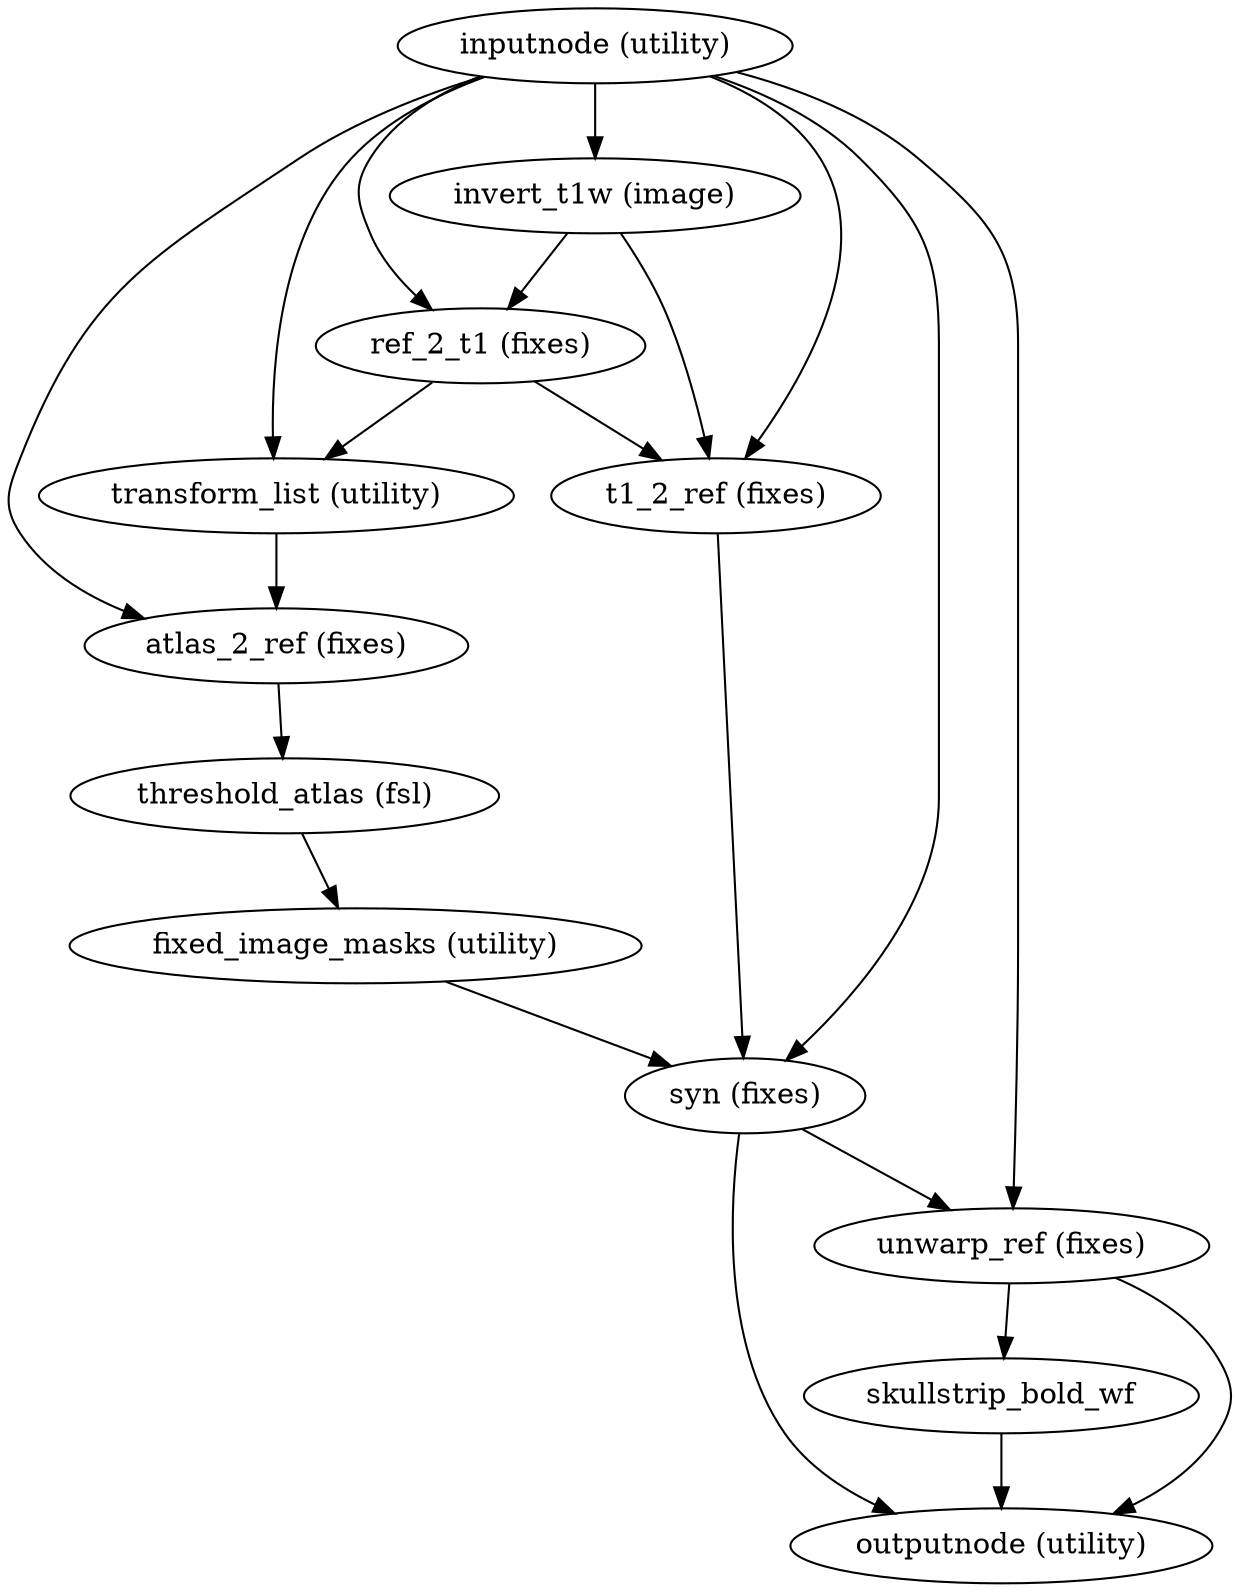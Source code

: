 strict digraph  {
"inputnode (utility)";
"invert_t1w (image)";
"ref_2_t1 (fixes)";
"t1_2_ref (fixes)";
"transform_list (utility)";
"atlas_2_ref (fixes)";
"syn (fixes)";
"unwarp_ref (fixes)";
"threshold_atlas (fsl)";
"fixed_image_masks (utility)";
"outputnode (utility)";
skullstrip_bold_wf;
"inputnode (utility)" -> "invert_t1w (image)";
"inputnode (utility)" -> "ref_2_t1 (fixes)";
"inputnode (utility)" -> "t1_2_ref (fixes)";
"inputnode (utility)" -> "transform_list (utility)";
"inputnode (utility)" -> "atlas_2_ref (fixes)";
"inputnode (utility)" -> "syn (fixes)";
"inputnode (utility)" -> "unwarp_ref (fixes)";
"invert_t1w (image)" -> "ref_2_t1 (fixes)";
"invert_t1w (image)" -> "t1_2_ref (fixes)";
"ref_2_t1 (fixes)" -> "t1_2_ref (fixes)";
"ref_2_t1 (fixes)" -> "transform_list (utility)";
"t1_2_ref (fixes)" -> "syn (fixes)";
"transform_list (utility)" -> "atlas_2_ref (fixes)";
"atlas_2_ref (fixes)" -> "threshold_atlas (fsl)";
"syn (fixes)" -> "outputnode (utility)";
"syn (fixes)" -> "unwarp_ref (fixes)";
"unwarp_ref (fixes)" -> skullstrip_bold_wf;
"unwarp_ref (fixes)" -> "outputnode (utility)";
"threshold_atlas (fsl)" -> "fixed_image_masks (utility)";
"fixed_image_masks (utility)" -> "syn (fixes)";
skullstrip_bold_wf -> "outputnode (utility)";
}
